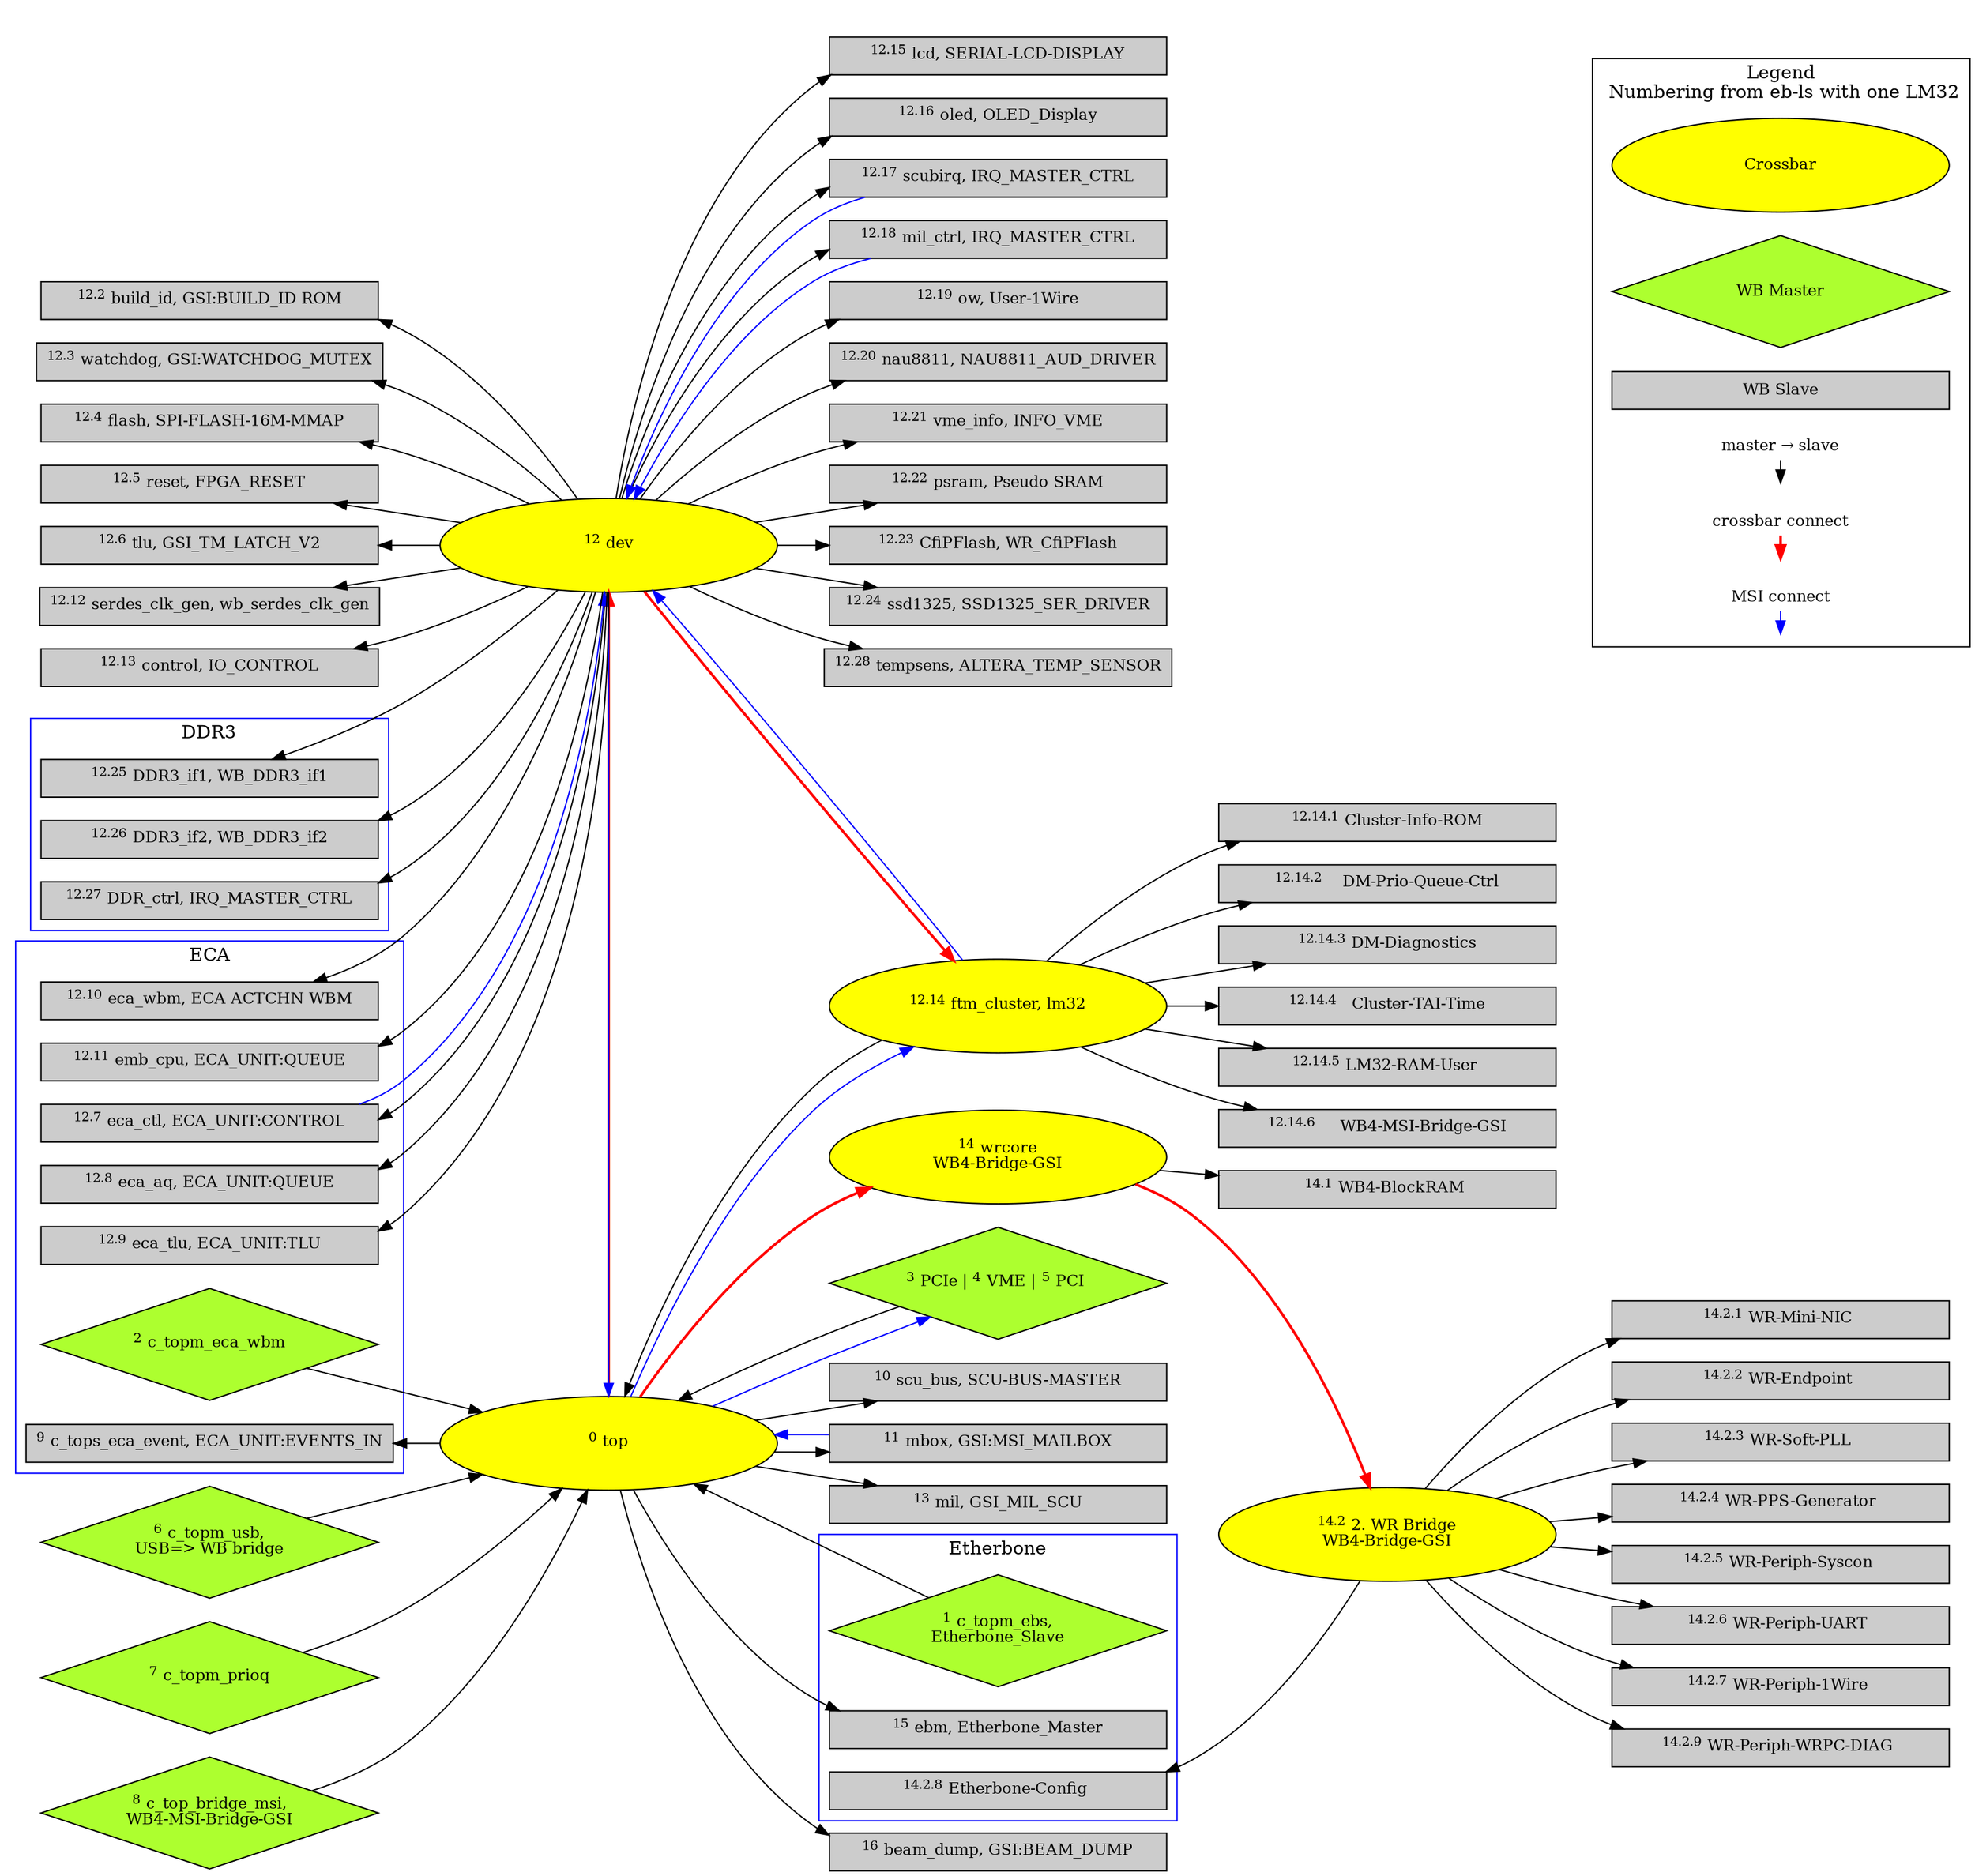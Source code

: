 digraph monster_graph {
name = "Monster";

// create svg using "dot -Tsvg monster.dot -o monster.svg"
// create pdf using "dot -Tpdf monster.dot -o monster.pdf"

// nodesep=0.6, mindist=0.6, ranksep=1, pagedir=TL, , splines=line
graph [root="top", rankdir=LR, overlap=false, concentrate=false]

// Define crossbars
node [fontsize=12 width=3.6]
node [type="crossbar", shape="oval", style="filled", fillcolor="yellow", color="black", height=1]

// top crossbar
top [label=<<sup>0</sup> top>]

// dev crossbar
dev [label=<<sup>12</sup> dev>]
ftm_cluster [label=<<sup>12.14</sup> ftm_cluster, lm32>]

// WR crossbar
c_tops_wr_fast_path [label=<<sup>14</sup> wrcore<BR/>WB4-Bridge-GSI>]
c_secbar_bridge [label=<<sup>14.2</sup> 2. WR Bridge<BR/>WB4-Bridge-GSI>]
wb_crossbar [label=<Crossbar>]

// Define connections between crossbars
edge [type="interconnect", color="red", arrowhead=normal, penwidth=2]
top -> dev 
top -> c_tops_wr_fast_path

// bridge to lm32 cluster
dev -> ftm_cluster

// bridge inside wrcore
c_tops_wr_fast_path -> c_secbar_bridge

// Define masters
node [type="master", shape="diamond", style="filled", fillcolor="greenyellow", color="black", height=1.2]
wb_master [label=<WB Master>]
c_topm_ebs [label=<<sup>1</sup> c_topm_ebs,<BR/>Etherbone_Slave>]
c_topm_eca_wbm [label=<<sup>2</sup> c_topm_eca_wbm>]
c_topm_form [label=<<sup>3</sup> PCIe | <sup>4</sup> VME | <sup>5</sup> PCI >]
c_topm_usb [label=<<sup>6</sup> c_topm_usb,<BR/>USB=&gt; WB bridge>]
c_topm_prioq [label=<<sup>7</sup> c_topm_prioq>]
c_top_bridge_msi [label=<<sup>8</sup> c_top_bridge_msi,<BR/>WB4-MSI-Bridge-GSI>]

// Define slaves
node [type="slave", shape="rectangle", style="filled", fillcolor="gray80", color="black", height=.4]
wb_slave [label=<WB Slave>]
c_tops_eca_event [label=<<sup>9</sup> c_tops_eca_event, ECA_UNIT:EVENTS_IN>]
c_tops_scubus [label=<<sup>10</sup> scu_bus, SCU-BUS-MASTER>]
c_tops_mbox [label=<<sup>11</sup> mbox, GSI:MSI_MAILBOX>]
c_tops_mil [label=<<sup>13</sup> mil, GSI_MIL_SCU>]
c_tops_ebm [label=<<sup>15</sup> ebm, Etherbone_Master>]
c_tops_beam_dump [label=<<sup>16</sup> beam_dump, GSI:BEAM_DUMP>]

c_devs_eca_ctl [label=<<sup>12.7</sup> eca_ctl, ECA_UNIT:CONTROL>]
c_devs_eca_aq [label=<<sup>12.8</sup> eca_aq, ECA_UNIT:QUEUE>]
c_devs_eca_tlu [label=<<sup>12.9</sup> eca_tlu, ECA_UNIT:TLU>]
c_devs_eca_wbm [label=<<sup>12.10</sup> eca_wbm, ECA ACTCHN WBM>]
c_devs_emb_cpu [label=<<sup>12.11</sup> emb_cpu, ECA_UNIT:QUEUE>]

c_cluster_info_sdb [label=<<sup>12.14.1</sup> Cluster-Info-ROM>]
c_pq_ctrl_sdb [label=<<sup>12.14.2</sup>    DM-Prio-Queue-Ctrl>]
c_dm_diag_ctrl_sdb [label=<<sup>12.14.3</sup> DM-Diagnostics>]
c_clu_time_sdb [label=<<sup>12.14.4</sup>   Cluster-TAI-Time>]
f_xwb_dpram_userlm32 [label=<<sup>12.14.5</sup> LM32-RAM-User >]
c_bridge_msi [label=<<sup>12.14.6</sup>     WB4-MSI-Bridge-GSI>]

xwb_dpram [label=<<sup>14.1</sup> WB4-BlockRAM >]	

c_xwr_mini_nic_sdb [label=<<sup>14.2.1</sup> WR-Mini-NIC >]
c_xwr_endpoint_sdb [label=<<sup>14.2.2</sup> WR-Endpoint >]
c_xwr_softpll_ng_sdb [label=<<sup>14.2.3</sup> WR-Soft-PLL >]
c_xwr_pps_gen_sdb [label=<<sup>14.2.4</sup> WR-PPS-Generator >]
c_wrc_periph0_sdb [label=<<sup>14.2.5</sup> WR-Periph-Syscon >]
c_wrc_periph1_sdb [label=<<sup>14.2.6</sup> WR-Periph-UART >]
c_wrc_periph2_sdb [label=<<sup>14.2.7</sup> WR-Periph-1Wire >]
c_etherbone_sdb [label=<<sup>14.2.8</sup> Etherbone-Config >]
c_wrc_periph4_sdb [label=<<sup>14.2.9</sup> WR-Periph-WRPC-DIAG >]

// Define connections to slaves
edge [type="slaveconnect", color="black", arrowhead=normal, penwidth=1]
top -> {c_tops_eca_event c_tops_scubus c_tops_mbox c_tops_mil c_tops_ebm c_tops_beam_dump }
c_secbar_bridge -> { c_xwr_mini_nic_sdb
c_xwr_endpoint_sdb
c_xwr_softpll_ng_sdb
c_xwr_pps_gen_sdb
c_wrc_periph0_sdb
c_wrc_periph1_sdb
c_wrc_periph2_sdb
c_etherbone_sdb
c_wrc_periph4_sdb }

c_devs_DDR3_if1 [label=<<sup>12.25</sup> DDR3_if1, WB_DDR3_if1>]
c_devs_DDR3_if2 [label=<<sup>12.26</sup> DDR3_if2, WB_DDR3_if2>]
c_devs_DDR3_ctrl [label=<<sup>12.27</sup> DDR_ctrl, IRQ_MASTER_CTRL>]

subgraph cluster_ddr3 {c_devs_DDR3_if1 c_devs_DDR3_if2 c_devs_DDR3_ctrl label="DDR3" color=blue} -> dev [dir=back]

subgraph cluster_dev {
	style="invis"
	edge [color="black", arrowhead=normal]
	
	// required slaves at dev crossbar
	c_devs_build_id [label=<<sup>12.2</sup> build_id, GSI:BUILD_ID ROM>] 
	c_devs_watchdog [label=<<sup>12.3</sup> watchdog, GSI:WATCHDOG_MUTEX>]
	c_devs_flash [label=<<sup>12.4</sup> flash, SPI-FLASH-16M-MMAP>]
	c_devs_reset [label=<<sup>12.5</sup> reset, FPGA_RESET>]
	c_devs_tlu [label=<<sup>12.6</sup> tlu, GSI_TM_LATCH_V2>]
	c_devs_serdes_clk_gen [label=<<sup>12.12</sup> serdes_clk_gen, wb_serdes_clk_gen>]
	c_devs_control [label=<<sup>12.13</sup> control, IO_CONTROL>]
	subgraph cluster_dev_required {
		style="invis"
		c_devs_build_id c_devs_watchdog c_devs_flash c_devs_reset c_devs_tlu c_devs_serdes_clk_gen c_devs_control
	} -> dev [dir="back"]

	// optional slaves at dev crossbar
	c_devs_lcd [label=<<sup>12.15</sup> lcd, SERIAL-LCD-DISPLAY>]
	c_devs_oled [label=<<sup>12.16</sup> oled, OLED_Display>]
	c_devs_scubirq [label=<<sup>12.17</sup> scubirq, IRQ_MASTER_CTRL>]
	c_devs_mil_ctrl [label=<<sup>12.18</sup> mil_ctrl, IRQ_MASTER_CTRL>]
	c_devs_ow [label=<<sup>12.19</sup> ow, User-1Wire>]
	c_devs_nau8811 [label=<<sup>12.20</sup> nau8811, NAU8811_AUD_DRIVER>]
	c_devs_vme_info [label=<<sup>12.21</sup> vme_info, INFO_VME>]
	c_devs_psram [label=<<sup>12.22</sup> psram, Pseudo SRAM>]
	c_devs_CfiPFlash [label=<<sup>12.23</sup> CfiPFlash, WR_CfiPFlash>]
	c_devs_ssd1325 [label=<<sup>12.24</sup> ssd1325, SSD1325_SER_DRIVER>]
	c_devs_tempsens [label=<<sup>12.28</sup> tempsens, ALTERA_TEMP_SENSOR>]
	dev -> subgraph cluster_dev_optional {
		style="invis"
		c_devs_lcd c_devs_oled c_devs_scubirq c_devs_mil_ctrl c_devs_ow c_devs_ssd1325 
		c_devs_vme_info c_devs_CfiPFlash c_devs_nau8811 c_devs_psram c_devs_tempsens
	}
}

x1 [style=invis]
c_devs_psram -> x1 [style=invis]
x1 -> subgraph cluster_legend { wb_crossbar wb_slave wb_master
	label = <Legend<BR/> Numbering from eb-ls with one LM32> fontcolor="black" color=black
	node [type="legend_node", shape="none", style="solid" width=0.0, height=0.0]
	X [label=<master &rarr; slave>]
	Y [label=""]
	U [label="crossbar connect"]
	V [label=""]
	R [label="MSI connect"]
	S [label=""]
	edge [type="slaveconnect" color="black" arrowhead=normal penwidth=1]
	X -> Y [constraint=false]
	edge [type="interconnect", color="red", arrowhead=normal, penwidth=2]
	U -> V [constraint=false]
	edge [type="msiconnect", color="blue", arrowhead=normal, penwidth=1]
	R -> S [constraint=false]
} [style=invis]

ftm_cluster -> subgraph cluster_lm32 {
style=invis
	c_cluster_info_sdb
	c_pq_ctrl_sdb
	c_dm_diag_ctrl_sdb
	c_clu_time_sdb
	f_xwb_dpram_userlm32
	c_bridge_msi
}

subgraph cluster_etherbone {
	label="Etherbone" color=blue
	c_topm_ebs c_tops_ebm c_etherbone_sdb
}

subgraph cluster_eca {
	label="ECA" color=blue
	c_topm_eca_wbm c_tops_eca_event c_devs_eca_ctl c_devs_eca_aq c_devs_eca_tlu c_devs_eca_wbm c_devs_emb_cpu
	{c_devs_eca_ctl c_devs_eca_aq c_devs_eca_tlu c_devs_eca_wbm c_devs_emb_cpu} -> dev [dir=back]
}

c_topm_ebs -> top
c_topm_usb -> top
c_top_bridge_msi -> top
c_topm_eca_wbm -> top
c_topm_form -> top
c_topm_prioq -> top
ftm_cluster -> top // [label="dm_prioq_master"]

c_tops_wr_fast_path -> xwb_dpram

// Define MSI components for crossbars
node [type="crossbar-msi", shape="oval", style="filled", fillcolor="cadetblue1", color="black", height=1]
//top_msi [label=<<sup>0</sup> top, msi>]
//dev_msi [label=<<sup>12</sup> dev, msi>]

// Define connections to MSI crossbars
edge [type="msiconnect", color="blue", arrowhead=normal, penwidth=1]
ftm_cluster -> dev
top -> ftm_cluster
top -> c_topm_form
c_devs_scubirq -> dev
c_devs_eca_ctl -> dev
c_devs_mil_ctrl -> dev
dev -> top
c_tops_mbox -> top
}
